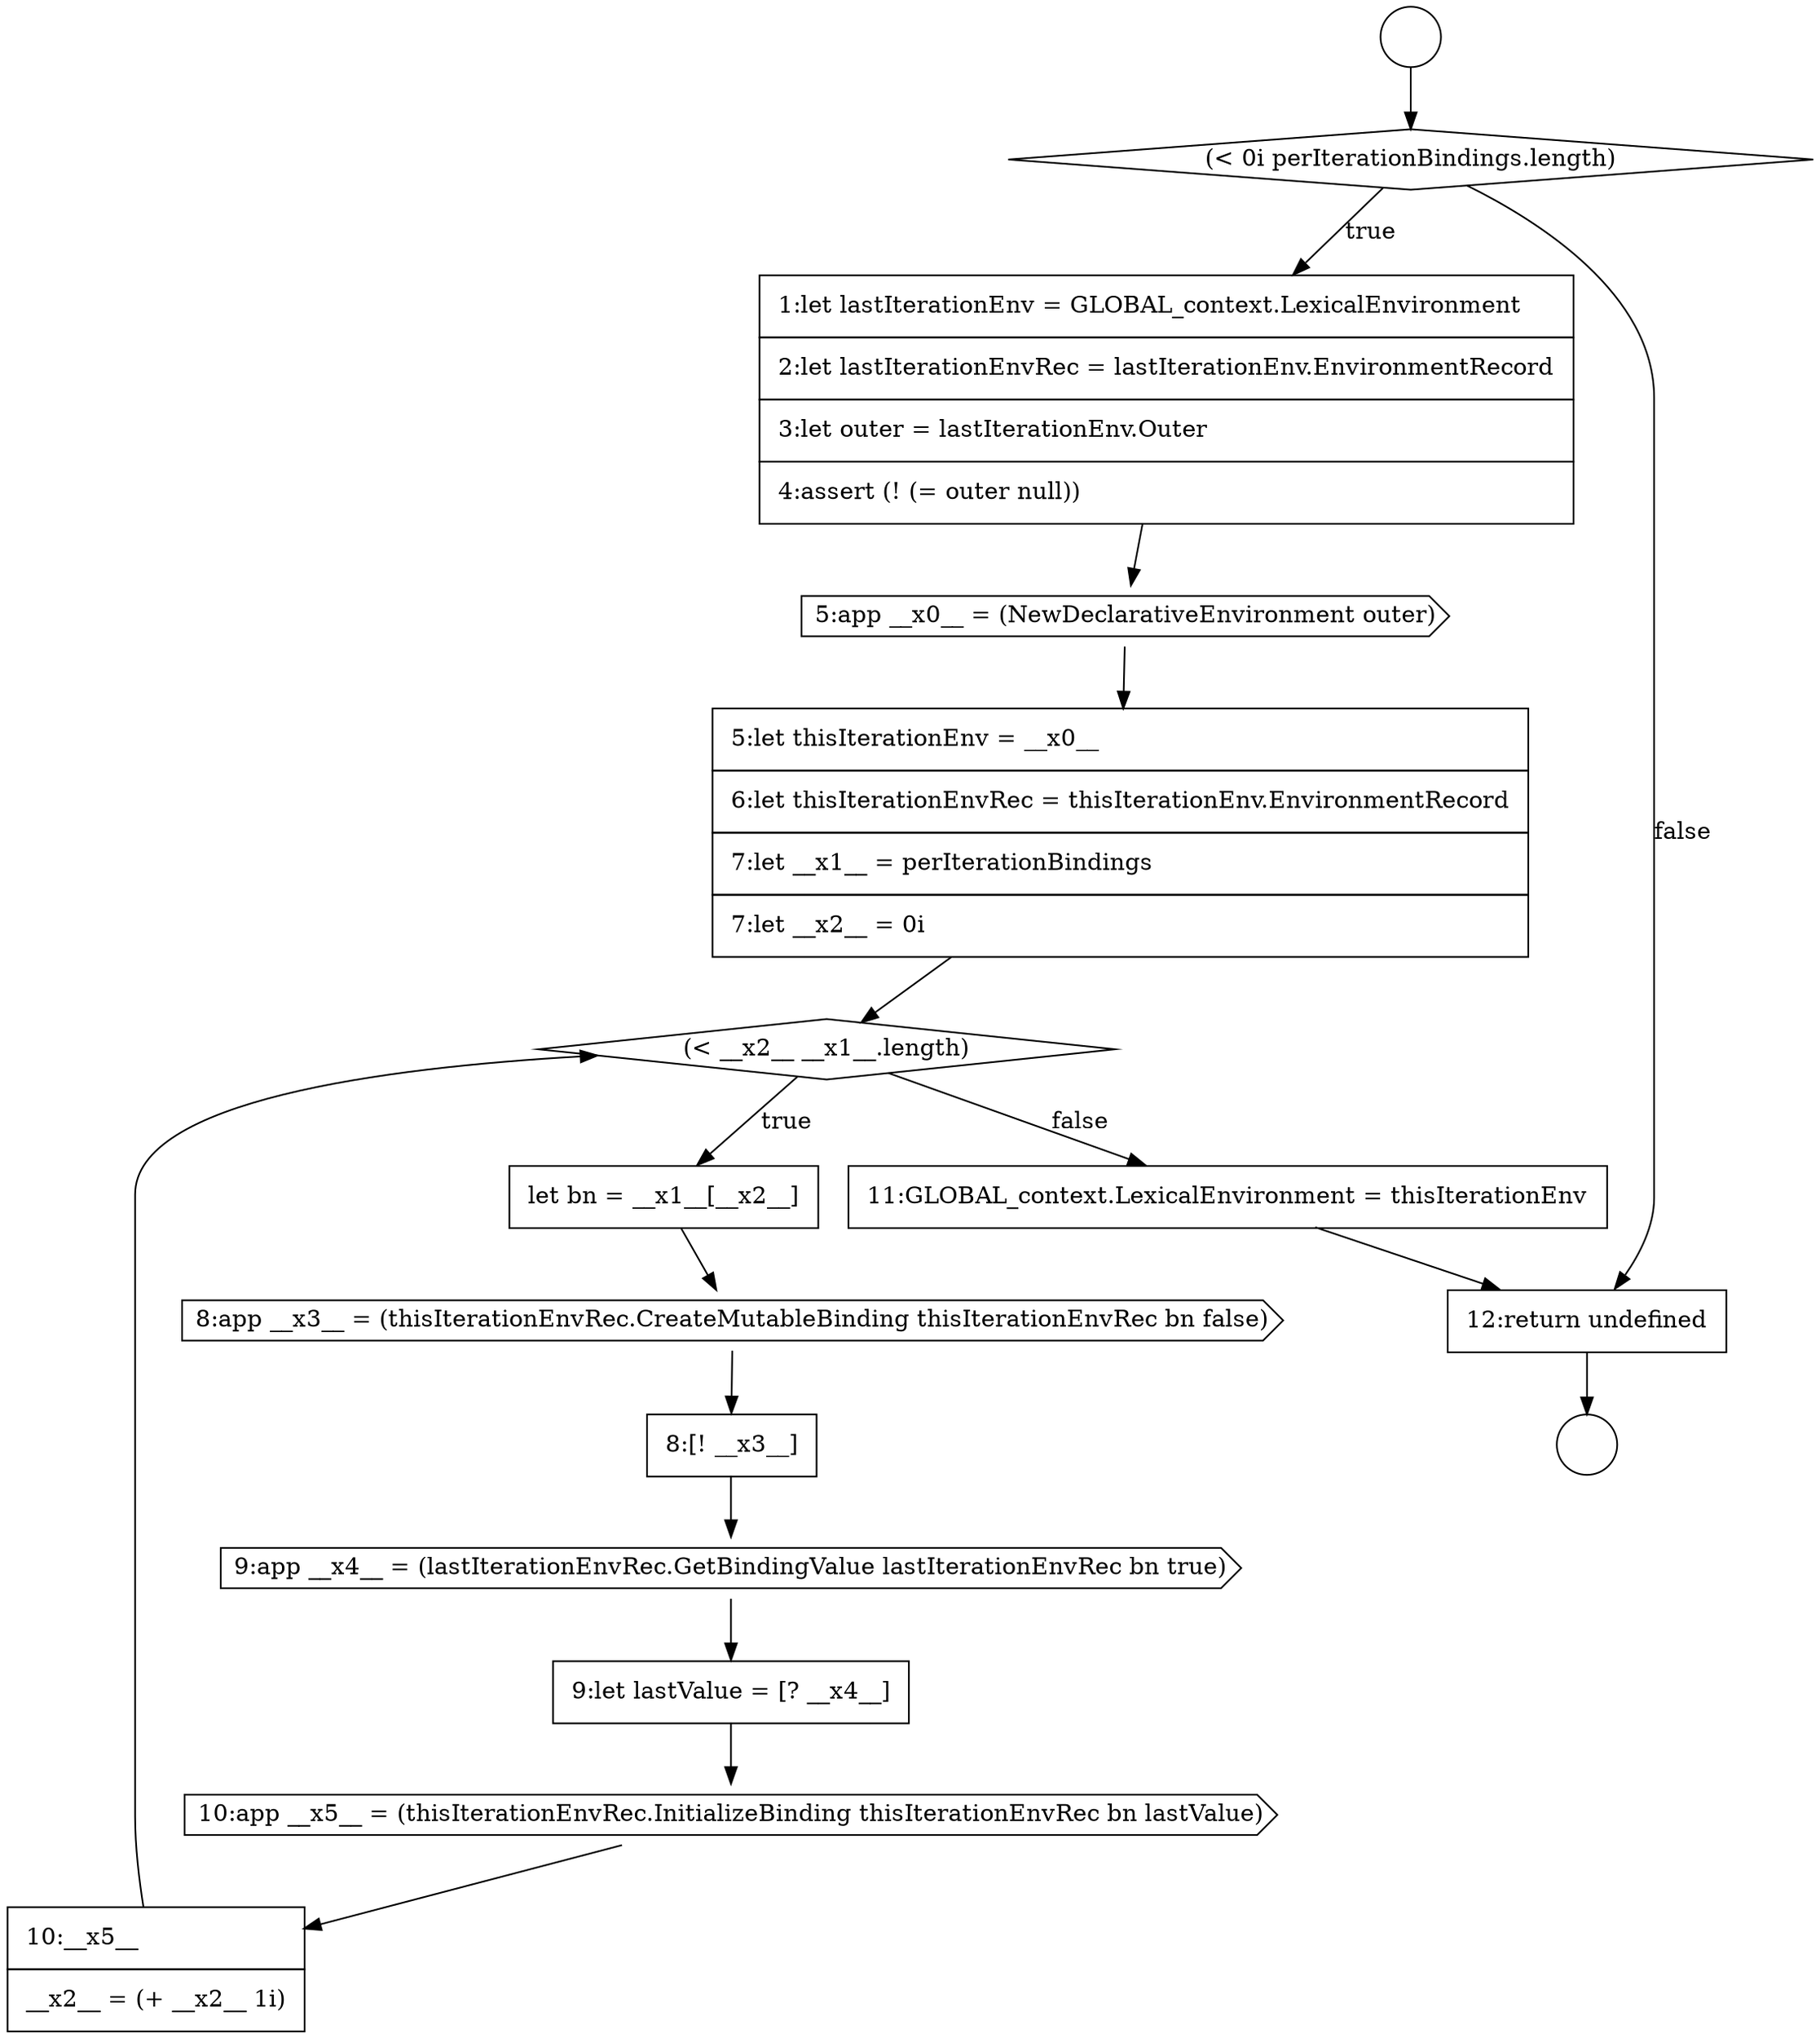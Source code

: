 digraph {
  node6868 [shape=circle label=" " color="black" fillcolor="white" style=filled]
  node6877 [shape=cds, label=<<font color="black">9:app __x4__ = (lastIterationEnvRec.GetBindingValue lastIterationEnvRec bn true)</font>> color="black" fillcolor="white" style=filled]
  node6872 [shape=none, margin=0, label=<<font color="black">
    <table border="0" cellborder="1" cellspacing="0" cellpadding="10">
      <tr><td align="left">5:let thisIterationEnv = __x0__</td></tr>
      <tr><td align="left">6:let thisIterationEnvRec = thisIterationEnv.EnvironmentRecord</td></tr>
      <tr><td align="left">7:let __x1__ = perIterationBindings</td></tr>
      <tr><td align="left">7:let __x2__ = 0i</td></tr>
    </table>
  </font>> color="black" fillcolor="white" style=filled]
  node6876 [shape=none, margin=0, label=<<font color="black">
    <table border="0" cellborder="1" cellspacing="0" cellpadding="10">
      <tr><td align="left">8:[! __x3__]</td></tr>
    </table>
  </font>> color="black" fillcolor="white" style=filled]
  node6869 [shape=diamond, label=<<font color="black">(&lt; 0i perIterationBindings.length)</font>> color="black" fillcolor="white" style=filled]
  node6875 [shape=cds, label=<<font color="black">8:app __x3__ = (thisIterationEnvRec.CreateMutableBinding thisIterationEnvRec bn false)</font>> color="black" fillcolor="white" style=filled]
  node6880 [shape=none, margin=0, label=<<font color="black">
    <table border="0" cellborder="1" cellspacing="0" cellpadding="10">
      <tr><td align="left">10:__x5__</td></tr>
      <tr><td align="left">__x2__ = (+ __x2__ 1i)</td></tr>
    </table>
  </font>> color="black" fillcolor="white" style=filled]
  node6871 [shape=cds, label=<<font color="black">5:app __x0__ = (NewDeclarativeEnvironment outer)</font>> color="black" fillcolor="white" style=filled]
  node6874 [shape=none, margin=0, label=<<font color="black">
    <table border="0" cellborder="1" cellspacing="0" cellpadding="10">
      <tr><td align="left">let bn = __x1__[__x2__]</td></tr>
    </table>
  </font>> color="black" fillcolor="white" style=filled]
  node6879 [shape=cds, label=<<font color="black">10:app __x5__ = (thisIterationEnvRec.InitializeBinding thisIterationEnvRec bn lastValue)</font>> color="black" fillcolor="white" style=filled]
  node6878 [shape=none, margin=0, label=<<font color="black">
    <table border="0" cellborder="1" cellspacing="0" cellpadding="10">
      <tr><td align="left">9:let lastValue = [? __x4__]</td></tr>
    </table>
  </font>> color="black" fillcolor="white" style=filled]
  node6873 [shape=diamond, label=<<font color="black">(&lt; __x2__ __x1__.length)</font>> color="black" fillcolor="white" style=filled]
  node6870 [shape=none, margin=0, label=<<font color="black">
    <table border="0" cellborder="1" cellspacing="0" cellpadding="10">
      <tr><td align="left">1:let lastIterationEnv = GLOBAL_context.LexicalEnvironment</td></tr>
      <tr><td align="left">2:let lastIterationEnvRec = lastIterationEnv.EnvironmentRecord</td></tr>
      <tr><td align="left">3:let outer = lastIterationEnv.Outer</td></tr>
      <tr><td align="left">4:assert (! (= outer null))</td></tr>
    </table>
  </font>> color="black" fillcolor="white" style=filled]
  node6881 [shape=none, margin=0, label=<<font color="black">
    <table border="0" cellborder="1" cellspacing="0" cellpadding="10">
      <tr><td align="left">11:GLOBAL_context.LexicalEnvironment = thisIterationEnv</td></tr>
    </table>
  </font>> color="black" fillcolor="white" style=filled]
  node6867 [shape=circle label=" " color="black" fillcolor="white" style=filled]
  node6882 [shape=none, margin=0, label=<<font color="black">
    <table border="0" cellborder="1" cellspacing="0" cellpadding="10">
      <tr><td align="left">12:return undefined</td></tr>
    </table>
  </font>> color="black" fillcolor="white" style=filled]
  node6873 -> node6874 [label=<<font color="black">true</font>> color="black"]
  node6873 -> node6881 [label=<<font color="black">false</font>> color="black"]
  node6878 -> node6879 [ color="black"]
  node6882 -> node6868 [ color="black"]
  node6874 -> node6875 [ color="black"]
  node6872 -> node6873 [ color="black"]
  node6870 -> node6871 [ color="black"]
  node6867 -> node6869 [ color="black"]
  node6880 -> node6873 [ color="black"]
  node6876 -> node6877 [ color="black"]
  node6879 -> node6880 [ color="black"]
  node6869 -> node6870 [label=<<font color="black">true</font>> color="black"]
  node6869 -> node6882 [label=<<font color="black">false</font>> color="black"]
  node6875 -> node6876 [ color="black"]
  node6881 -> node6882 [ color="black"]
  node6871 -> node6872 [ color="black"]
  node6877 -> node6878 [ color="black"]
}

